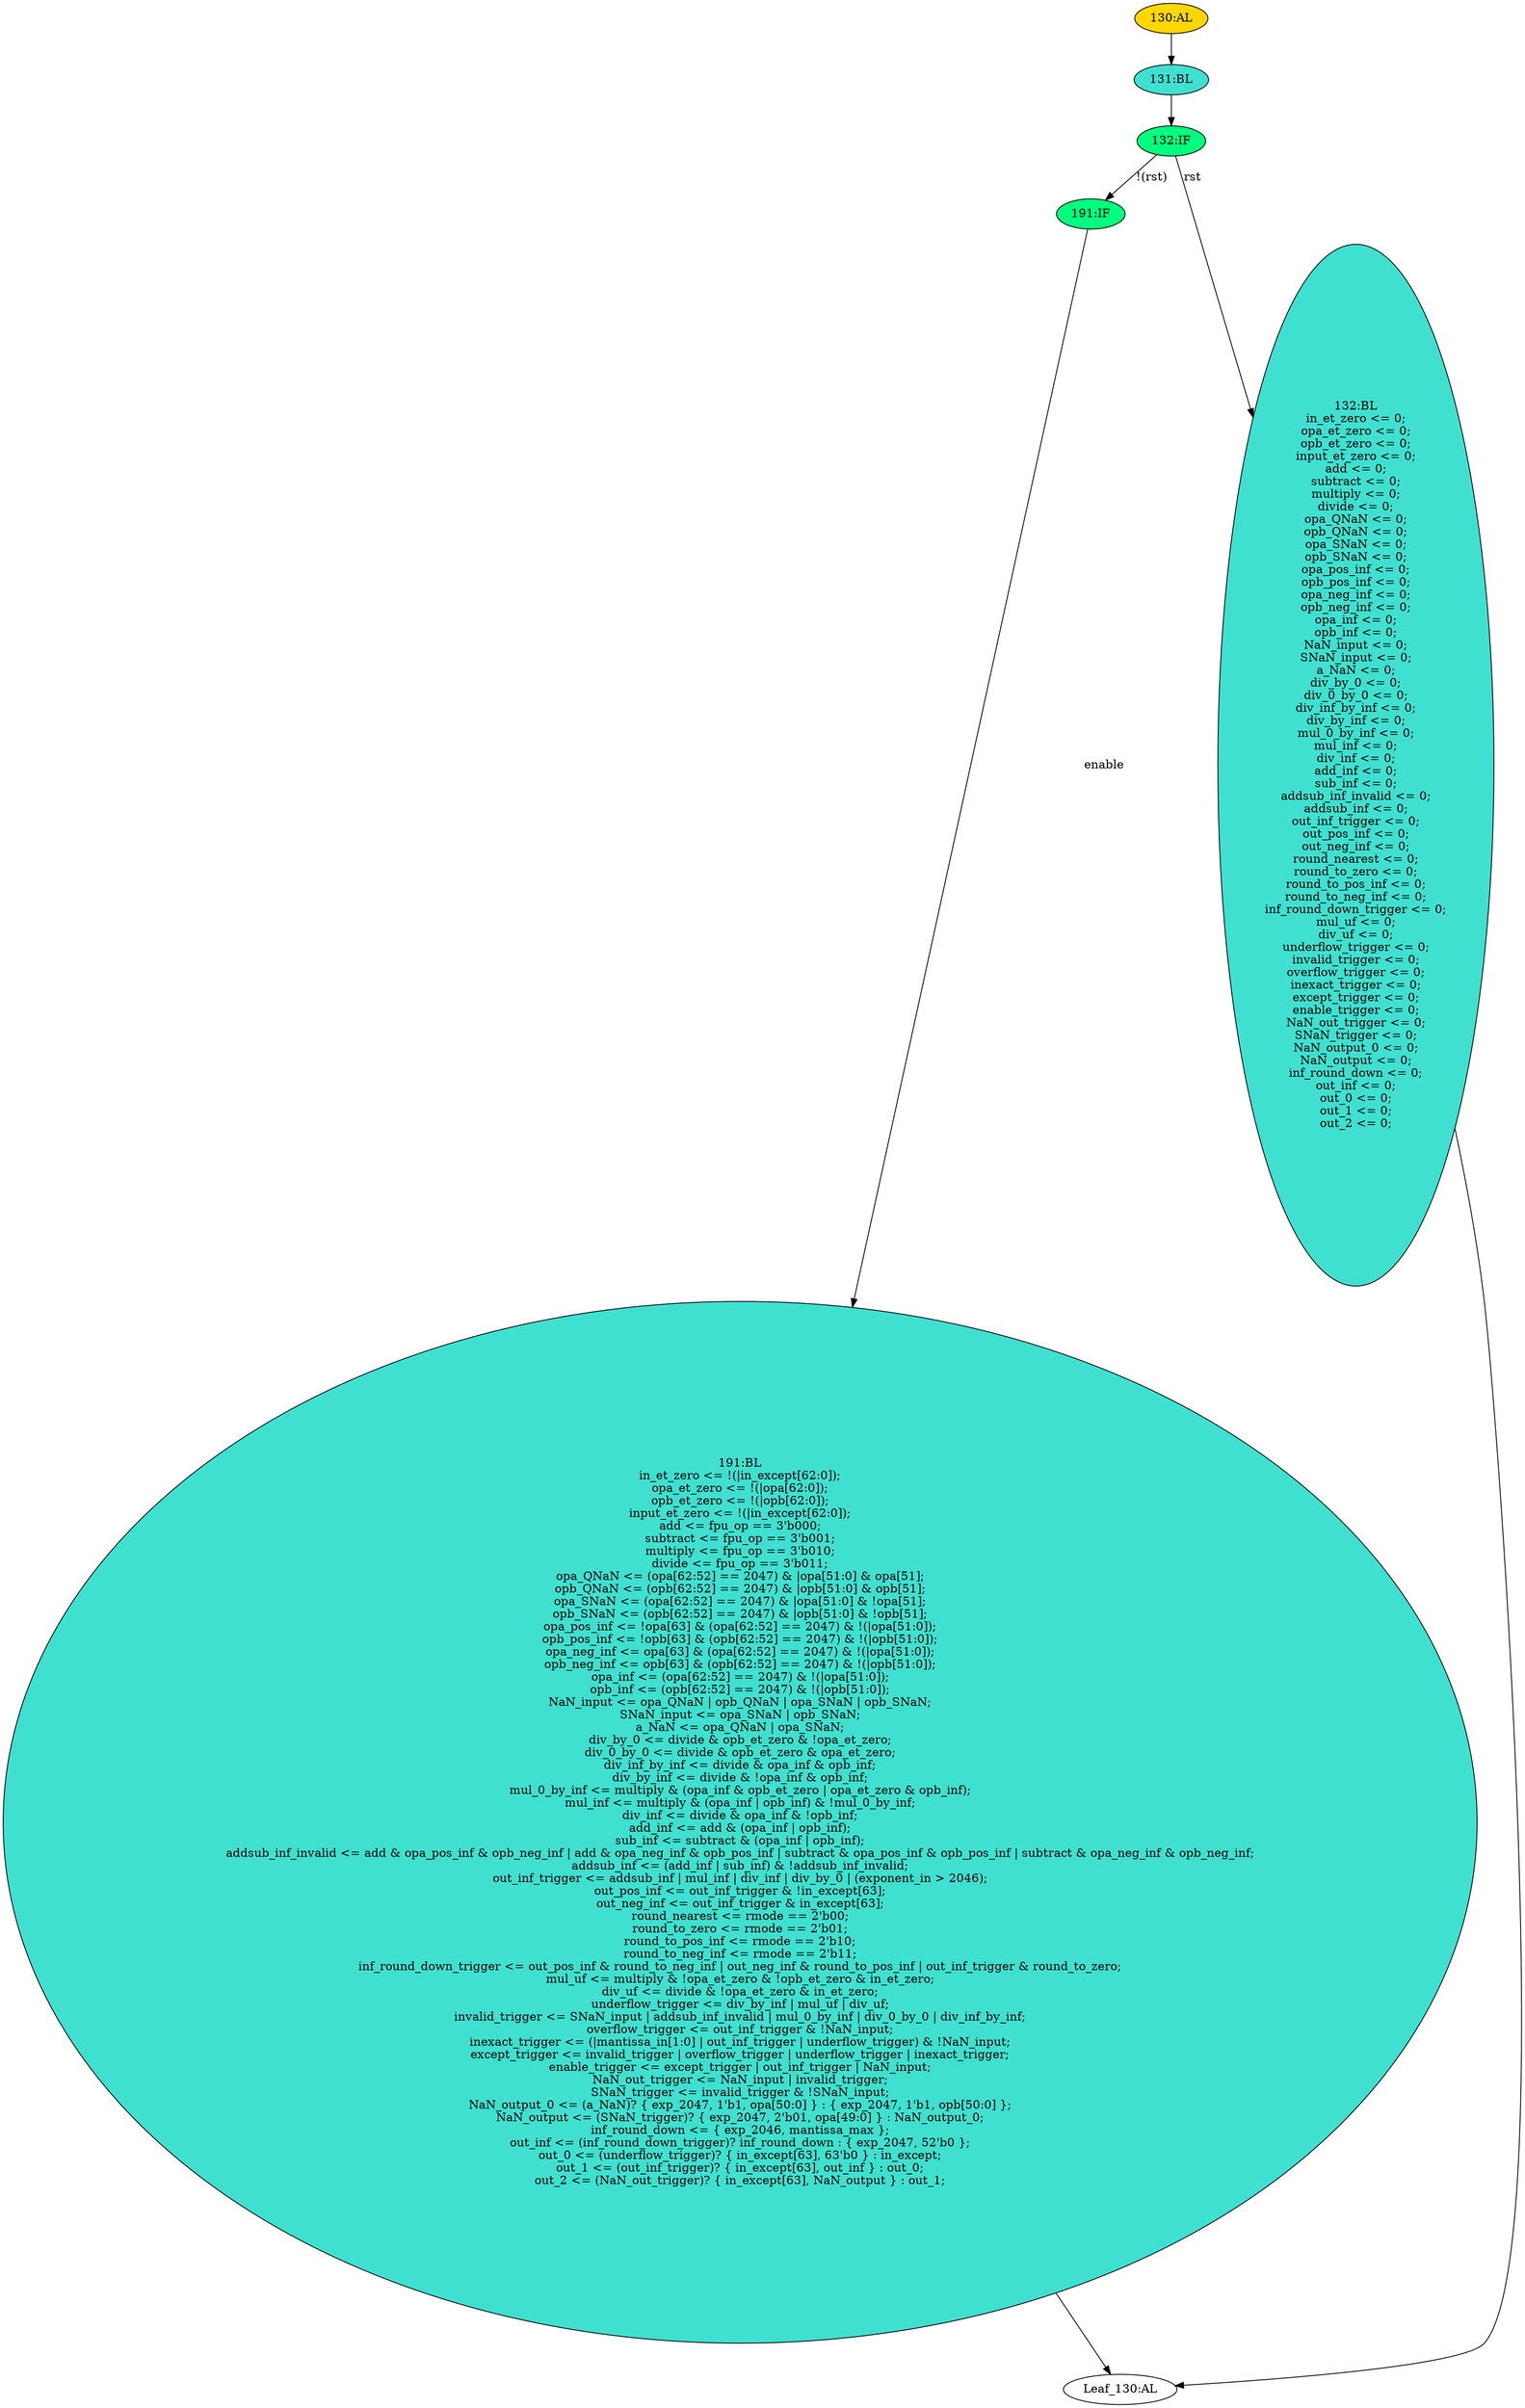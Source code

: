 strict digraph "" {
	node [label="\N"];
	"131:BL"	 [ast="<pyverilog.vparser.ast.Block object at 0x7f49df4d8e10>",
		fillcolor=turquoise,
		label="131:BL",
		statements="[]",
		style=filled,
		typ=Block];
	"132:IF"	 [ast="<pyverilog.vparser.ast.IfStatement object at 0x7f4a00ede310>",
		fillcolor=springgreen,
		label="132:IF",
		statements="[]",
		style=filled,
		typ=IfStatement];
	"131:BL" -> "132:IF"	 [cond="[]",
		lineno=None];
	"191:IF"	 [ast="<pyverilog.vparser.ast.IfStatement object at 0x7f4a00edea50>",
		fillcolor=springgreen,
		label="191:IF",
		statements="[]",
		style=filled,
		typ=IfStatement];
	"191:BL"	 [ast="<pyverilog.vparser.ast.Block object at 0x7f4a00edead0>",
		fillcolor=turquoise,
		label="191:BL
in_et_zero <= !(|in_except[62:0]);
opa_et_zero <= !(|opa[62:0]);
opb_et_zero <= !(|opb[62:0]);
input_et_zero <= !(|in_except[\
62:0]);
add <= fpu_op == 3'b000;
subtract <= fpu_op == 3'b001;
multiply <= fpu_op == 3'b010;
divide <= fpu_op == 3'b011;
opa_QNaN <= (\
opa[62:52] == 2047) & |opa[51:0] & opa[51];
opb_QNaN <= (opb[62:52] == 2047) & |opb[51:0] & opb[51];
opa_SNaN <= (opa[62:52] == \
2047) & |opa[51:0] & !opa[51];
opb_SNaN <= (opb[62:52] == 2047) & |opb[51:0] & !opb[51];
opa_pos_inf <= !opa[63] & (opa[62:52] == \
2047) & !(|opa[51:0]);
opb_pos_inf <= !opb[63] & (opb[62:52] == 2047) & !(|opb[51:0]);
opa_neg_inf <= opa[63] & (opa[62:52] == 2047) & !(|\
opa[51:0]);
opb_neg_inf <= opb[63] & (opb[62:52] == 2047) & !(|opb[51:0]);
opa_inf <= (opa[62:52] == 2047) & !(|opa[51:0]);
opb_\
inf <= (opb[62:52] == 2047) & !(|opb[51:0]);
NaN_input <= opa_QNaN | opb_QNaN | opa_SNaN | opb_SNaN;
SNaN_input <= opa_SNaN | opb_\
SNaN;
a_NaN <= opa_QNaN | opa_SNaN;
div_by_0 <= divide & opb_et_zero & !opa_et_zero;
div_0_by_0 <= divide & opb_et_zero & opa_et_\
zero;
div_inf_by_inf <= divide & opa_inf & opb_inf;
div_by_inf <= divide & !opa_inf & opb_inf;
mul_0_by_inf <= multiply & (opa_inf & \
opb_et_zero | opa_et_zero & opb_inf);
mul_inf <= multiply & (opa_inf | opb_inf) & !mul_0_by_inf;
div_inf <= divide & opa_inf & !\
opb_inf;
add_inf <= add & (opa_inf | opb_inf);
sub_inf <= subtract & (opa_inf | opb_inf);
addsub_inf_invalid <= add & opa_pos_inf & \
opb_neg_inf | add & opa_neg_inf & opb_pos_inf | subtract & opa_pos_inf & opb_pos_inf | subtract & opa_neg_inf & opb_neg_inf;
addsub_\
inf <= (add_inf | sub_inf) & !addsub_inf_invalid;
out_inf_trigger <= addsub_inf | mul_inf | div_inf | div_by_0 | (exponent_in > \
2046);
out_pos_inf <= out_inf_trigger & !in_except[63];
out_neg_inf <= out_inf_trigger & in_except[63];
round_nearest <= rmode == \
2'b00;
round_to_zero <= rmode == 2'b01;
round_to_pos_inf <= rmode == 2'b10;
round_to_neg_inf <= rmode == 2'b11;
inf_round_down_trigger <= \
out_pos_inf & round_to_neg_inf | out_neg_inf & round_to_pos_inf | out_inf_trigger & round_to_zero;
mul_uf <= multiply & !opa_et_\
zero & !opb_et_zero & in_et_zero;
div_uf <= divide & !opa_et_zero & in_et_zero;
underflow_trigger <= div_by_inf | mul_uf | div_uf;
\
invalid_trigger <= SNaN_input | addsub_inf_invalid | mul_0_by_inf | div_0_by_0 | div_inf_by_inf;
overflow_trigger <= out_inf_trigger & !\
NaN_input;
inexact_trigger <= (|mantissa_in[1:0] | out_inf_trigger | underflow_trigger) & !NaN_input;
except_trigger <= invalid_\
trigger | overflow_trigger | underflow_trigger | inexact_trigger;
enable_trigger <= except_trigger | out_inf_trigger | NaN_input;
\
NaN_out_trigger <= NaN_input | invalid_trigger;
SNaN_trigger <= invalid_trigger & !SNaN_input;
NaN_output_0 <= (a_NaN)? { exp_2047, \
1'b1, opa[50:0] } : { exp_2047, 1'b1, opb[50:0] };
NaN_output <= (SNaN_trigger)? { exp_2047, 2'b01, opa[49:0] } : NaN_output_0;
\
inf_round_down <= { exp_2046, mantissa_max };
out_inf <= (inf_round_down_trigger)? inf_round_down : { exp_2047, 52'b0 };
out_0 <= (\
underflow_trigger)? { in_except[63], 63'b0 } : in_except;
out_1 <= (out_inf_trigger)? { in_except[63], out_inf } : out_0;
out_2 <= (\
NaN_out_trigger)? { in_except[63], NaN_output } : out_1;",
		statements="[<pyverilog.vparser.ast.NonblockingSubstitution object at 0x7f4a00edeb10>, <pyverilog.vparser.ast.NonblockingSubstitution object \
at 0x7f4a00ededd0>, <pyverilog.vparser.ast.NonblockingSubstitution object at 0x7f4a00ee1090>, <pyverilog.vparser.ast.NonblockingSubstitution \
object at 0x7f4a00ee1310>, <pyverilog.vparser.ast.NonblockingSubstitution object at 0x7f4a00ee15d0>, <pyverilog.vparser.ast.NonblockingSubstitution \
object at 0x7f4a00ee1790>, <pyverilog.vparser.ast.NonblockingSubstitution object at 0x7f4a00ee1950>, <pyverilog.vparser.ast.NonblockingSubstitution \
object at 0x7f4a00ee1b10>, <pyverilog.vparser.ast.NonblockingSubstitution object at 0x7f4a00ee1cd0>, <pyverilog.vparser.ast.NonblockingSubstitution \
object at 0x7f4a00eee210>, <pyverilog.vparser.ast.NonblockingSubstitution object at 0x7f4a00eee710>, <pyverilog.vparser.ast.NonblockingSubstitution \
object at 0x7f4a00eeec50>, <pyverilog.vparser.ast.NonblockingSubstitution object at 0x7f4a00ee21d0>, <pyverilog.vparser.ast.NonblockingSubstitution \
object at 0x7f4a00ee2750>, <pyverilog.vparser.ast.NonblockingSubstitution object at 0x7f4a00ee2cd0>, <pyverilog.vparser.ast.NonblockingSubstitution \
object at 0x7f4a00efc250>, <pyverilog.vparser.ast.NonblockingSubstitution object at 0x7f4a00efc790>, <pyverilog.vparser.ast.NonblockingSubstitution \
object at 0x7f4a00efcbd0>, <pyverilog.vparser.ast.NonblockingSubstitution object at 0x7f4a00f07050>, <pyverilog.vparser.ast.NonblockingSubstitution \
object at 0x7f4a00f07310>, <pyverilog.vparser.ast.NonblockingSubstitution object at 0x7f4a00f074d0>, <pyverilog.vparser.ast.NonblockingSubstitution \
object at 0x7f4a00f07690>, <pyverilog.vparser.ast.NonblockingSubstitution object at 0x7f4a00f07910>, <pyverilog.vparser.ast.NonblockingSubstitution \
object at 0x7f4a00f07b50>, <pyverilog.vparser.ast.NonblockingSubstitution object at 0x7f4a00f07dd0>, <pyverilog.vparser.ast.NonblockingSubstitution \
object at 0x7f4a00f10090>, <pyverilog.vparser.ast.NonblockingSubstitution object at 0x7f4a00f10410>, <pyverilog.vparser.ast.NonblockingSubstitution \
object at 0x7f4a00f10750>, <pyverilog.vparser.ast.NonblockingSubstitution object at 0x7f4a00f109d0>, <pyverilog.vparser.ast.NonblockingSubstitution \
object at 0x7f4a00f10c10>, <pyverilog.vparser.ast.NonblockingSubstitution object at 0x7f4a00f10e50>, <pyverilog.vparser.ast.NonblockingSubstitution \
object at 0x7f4a00f1a590>, <pyverilog.vparser.ast.NonblockingSubstitution object at 0x7f4a00f1a850>, <pyverilog.vparser.ast.NonblockingSubstitution \
object at 0x7f4a00f1ac50>, <pyverilog.vparser.ast.NonblockingSubstitution object at 0x7f4a00f1af10>, <pyverilog.vparser.ast.NonblockingSubstitution \
object at 0x7f4a00e621d0>, <pyverilog.vparser.ast.NonblockingSubstitution object at 0x7f4a00e623d0>, <pyverilog.vparser.ast.NonblockingSubstitution \
object at 0x7f4a00e625d0>, <pyverilog.vparser.ast.NonblockingSubstitution object at 0x7f4a00e627d0>, <pyverilog.vparser.ast.NonblockingSubstitution \
object at 0x7f4a00e629d0>, <pyverilog.vparser.ast.NonblockingSubstitution object at 0x7f4a00e62ed0>, <pyverilog.vparser.ast.NonblockingSubstitution \
object at 0x7f4a00e6e250>, <pyverilog.vparser.ast.NonblockingSubstitution object at 0x7f4a00e6e4d0>, <pyverilog.vparser.ast.NonblockingSubstitution \
object at 0x7f4a00e6e750>, <pyverilog.vparser.ast.NonblockingSubstitution object at 0x7f4a00e6eb90>, <pyverilog.vparser.ast.NonblockingSubstitution \
object at 0x7f4a00e6ee10>, <pyverilog.vparser.ast.NonblockingSubstitution object at 0x7f4a00e77310>, <pyverilog.vparser.ast.NonblockingSubstitution \
object at 0x7f4a00e77710>, <pyverilog.vparser.ast.NonblockingSubstitution object at 0x7f4a00e77a10>, <pyverilog.vparser.ast.NonblockingSubstitution \
object at 0x7f4a00e77c50>, <pyverilog.vparser.ast.NonblockingSubstitution object at 0x7f4a00e77ed0>, <pyverilog.vparser.ast.NonblockingSubstitution \
object at 0x7f4a00e7f450>, <pyverilog.vparser.ast.NonblockingSubstitution object at 0x7f4a00e7f850>, <pyverilog.vparser.ast.NonblockingSubstitution \
object at 0x7f4a00e7fa90>, <pyverilog.vparser.ast.NonblockingSubstitution object at 0x7f4a00e7fd90>, <pyverilog.vparser.ast.NonblockingSubstitution \
object at 0x7f4a00e88110>, <pyverilog.vparser.ast.NonblockingSubstitution object at 0x7f4a00e88450>]",
		style=filled,
		typ=Block];
	"191:IF" -> "191:BL"	 [cond="['enable']",
		label=enable,
		lineno=191];
	"132:IF" -> "191:IF"	 [cond="['rst']",
		label="!(rst)",
		lineno=132];
	"132:BL"	 [ast="<pyverilog.vparser.ast.Block object at 0x7f4a00e887d0>",
		fillcolor=turquoise,
		label="132:BL
in_et_zero <= 0;
opa_et_zero <= 0;
opb_et_zero <= 0;
input_et_zero <= 0;
add <= 0;
subtract <= 0;
multiply <= 0;
divide <= \
0;
opa_QNaN <= 0;
opb_QNaN <= 0;
opa_SNaN <= 0;
opb_SNaN <= 0;
opa_pos_inf <= 0;
opb_pos_inf <= 0;
opa_neg_inf <= 0;
opb_neg_inf <= \
0;
opa_inf <= 0;
opb_inf <= 0;
NaN_input <= 0;
SNaN_input <= 0;
a_NaN <= 0;
div_by_0 <= 0;
div_0_by_0 <= 0;
div_inf_by_inf <= 0;
\
div_by_inf <= 0;
mul_0_by_inf <= 0;
mul_inf <= 0;
div_inf <= 0;
add_inf <= 0;
sub_inf <= 0;
addsub_inf_invalid <= 0;
addsub_inf <= \
0;
out_inf_trigger <= 0;
out_pos_inf <= 0;
out_neg_inf <= 0;
round_nearest <= 0;
round_to_zero <= 0;
round_to_pos_inf <= 0;
round_\
to_neg_inf <= 0;
inf_round_down_trigger <= 0;
mul_uf <= 0;
div_uf <= 0;
underflow_trigger <= 0;
invalid_trigger <= 0;
overflow_trigger <= \
0;
inexact_trigger <= 0;
except_trigger <= 0;
enable_trigger <= 0;
NaN_out_trigger <= 0;
SNaN_trigger <= 0;
NaN_output_0 <= 0;
NaN_\
output <= 0;
inf_round_down <= 0;
out_inf <= 0;
out_0 <= 0;
out_1 <= 0;
out_2 <= 0;",
		statements="[<pyverilog.vparser.ast.NonblockingSubstitution object at 0x7f4a00e88810>, <pyverilog.vparser.ast.NonblockingSubstitution object \
at 0x7f4a00e88950>, <pyverilog.vparser.ast.NonblockingSubstitution object at 0x7f4a00e88a90>, <pyverilog.vparser.ast.NonblockingSubstitution \
object at 0x7f4a00e88bd0>, <pyverilog.vparser.ast.NonblockingSubstitution object at 0x7f4a00e88d50>, <pyverilog.vparser.ast.NonblockingSubstitution \
object at 0x7f4a00e88e90>, <pyverilog.vparser.ast.NonblockingSubstitution object at 0x7f4a00e88fd0>, <pyverilog.vparser.ast.NonblockingSubstitution \
object at 0x7f4a00e92150>, <pyverilog.vparser.ast.NonblockingSubstitution object at 0x7f4a00e92290>, <pyverilog.vparser.ast.NonblockingSubstitution \
object at 0x7f4a00e923d0>, <pyverilog.vparser.ast.NonblockingSubstitution object at 0x7f4a00e92510>, <pyverilog.vparser.ast.NonblockingSubstitution \
object at 0x7f4a00e92650>, <pyverilog.vparser.ast.NonblockingSubstitution object at 0x7f4a00e92790>, <pyverilog.vparser.ast.NonblockingSubstitution \
object at 0x7f4a00e928d0>, <pyverilog.vparser.ast.NonblockingSubstitution object at 0x7f4a00e92a10>, <pyverilog.vparser.ast.NonblockingSubstitution \
object at 0x7f4a00e92b50>, <pyverilog.vparser.ast.NonblockingSubstitution object at 0x7f4a00e92c90>, <pyverilog.vparser.ast.NonblockingSubstitution \
object at 0x7f4a00e92dd0>, <pyverilog.vparser.ast.NonblockingSubstitution object at 0x7f4a00e92f10>, <pyverilog.vparser.ast.NonblockingSubstitution \
object at 0x7f4a00e9b090>, <pyverilog.vparser.ast.NonblockingSubstitution object at 0x7f4a00e9b1d0>, <pyverilog.vparser.ast.NonblockingSubstitution \
object at 0x7f4a00e9b310>, <pyverilog.vparser.ast.NonblockingSubstitution object at 0x7f4a00e9b450>, <pyverilog.vparser.ast.NonblockingSubstitution \
object at 0x7f4a00e9b590>, <pyverilog.vparser.ast.NonblockingSubstitution object at 0x7f4a00e9b710>, <pyverilog.vparser.ast.NonblockingSubstitution \
object at 0x7f4a00e9b850>, <pyverilog.vparser.ast.NonblockingSubstitution object at 0x7f4a00e9b9d0>, <pyverilog.vparser.ast.NonblockingSubstitution \
object at 0x7f4a00e9bb10>, <pyverilog.vparser.ast.NonblockingSubstitution object at 0x7f4a00e9bc50>, <pyverilog.vparser.ast.NonblockingSubstitution \
object at 0x7f4a00e9bd90>, <pyverilog.vparser.ast.NonblockingSubstitution object at 0x7f4a00e9bed0>, <pyverilog.vparser.ast.NonblockingSubstitution \
object at 0x7f4a00ea5090>, <pyverilog.vparser.ast.NonblockingSubstitution object at 0x7f4a00ea51d0>, <pyverilog.vparser.ast.NonblockingSubstitution \
object at 0x7f4a00ea5350>, <pyverilog.vparser.ast.NonblockingSubstitution object at 0x7f4a00ea5490>, <pyverilog.vparser.ast.NonblockingSubstitution \
object at 0x7f4a00ea55d0>, <pyverilog.vparser.ast.NonblockingSubstitution object at 0x7f4a00ea5750>, <pyverilog.vparser.ast.NonblockingSubstitution \
object at 0x7f4a00ea58d0>, <pyverilog.vparser.ast.NonblockingSubstitution object at 0x7f4a00ea5a50>, <pyverilog.vparser.ast.NonblockingSubstitution \
object at 0x7f4a00ea5bd0>, <pyverilog.vparser.ast.NonblockingSubstitution object at 0x7f4a00ea5d50>, <pyverilog.vparser.ast.NonblockingSubstitution \
object at 0x7f4a00ea5e90>, <pyverilog.vparser.ast.NonblockingSubstitution object at 0x7f4a00ea5fd0>, <pyverilog.vparser.ast.NonblockingSubstitution \
object at 0x7f4a00eae190>, <pyverilog.vparser.ast.NonblockingSubstitution object at 0x7f4a00eae310>, <pyverilog.vparser.ast.NonblockingSubstitution \
object at 0x7f4a00eae490>, <pyverilog.vparser.ast.NonblockingSubstitution object at 0x7f4a00eae610>, <pyverilog.vparser.ast.NonblockingSubstitution \
object at 0x7f4a00eae790>, <pyverilog.vparser.ast.NonblockingSubstitution object at 0x7f4a00eae910>, <pyverilog.vparser.ast.NonblockingSubstitution \
object at 0x7f4a00eaea90>, <pyverilog.vparser.ast.NonblockingSubstitution object at 0x7f4a00eaec10>, <pyverilog.vparser.ast.NonblockingSubstitution \
object at 0x7f4a00eaed90>, <pyverilog.vparser.ast.NonblockingSubstitution object at 0x7f4a00eaeed0>, <pyverilog.vparser.ast.NonblockingSubstitution \
object at 0x7f4a00eb7090>, <pyverilog.vparser.ast.NonblockingSubstitution object at 0x7f4a00eb71d0>, <pyverilog.vparser.ast.NonblockingSubstitution \
object at 0x7f4a00eb7310>, <pyverilog.vparser.ast.NonblockingSubstitution object at 0x7f4a00eb7450>]",
		style=filled,
		typ=Block];
	"132:IF" -> "132:BL"	 [cond="['rst']",
		label=rst,
		lineno=132];
	"Leaf_130:AL"	 [def_var="['div_inf_by_inf', 'underflow_trigger', 'out_inf', 'divide', 'inf_round_down', 'div_0_by_0', 'overflow_trigger', 'NaN_output_0', '\
addsub_inf_invalid', 'inexact_trigger', 'NaN_output', 'NaN_input', 'opa_QNaN', 'addsub_inf', 'opa_inf', 'invalid_trigger', 'except_\
trigger', 'in_et_zero', 'a_NaN', 'opb_SNaN', 'out_pos_inf', 'div_inf', 'opb_neg_inf', 'add', 'opa_et_zero', 'round_to_pos_inf', '\
mul_0_by_inf', 'div_by_0', 'SNaN_trigger', 'enable_trigger', 'out_neg_inf', 'mul_inf', 'out_inf_trigger', 'input_et_zero', 'sub_\
inf', 'mul_uf', 'NaN_out_trigger', 'out_1', 'out_2', 'multiply', 'SNaN_input', 'div_uf', 'subtract', 'opa_pos_inf', 'div_by_inf', '\
opb_et_zero', 'opb_QNaN', 'round_to_zero', 'opb_pos_inf', 'round_nearest', 'inf_round_down_trigger', 'opa_SNaN', 'out_0', 'add_inf', '\
opa_neg_inf', 'opb_inf', 'round_to_neg_inf']",
		label="Leaf_130:AL"];
	"130:AL"	 [ast="<pyverilog.vparser.ast.Always object at 0x7f4a00eb75d0>",
		clk_sens=True,
		fillcolor=gold,
		label="130:AL",
		sens="['clk']",
		statements="[]",
		style=filled,
		typ=Always,
		use_var="['div_inf_by_inf', 'underflow_trigger', 'out_inf', 'divide', 'out_neg_inf', 'div_0_by_0', 'out_pos_inf', 'NaN_input', 'NaN_output_\
0', 'NaN_output', 'inexact_trigger', 'multiply', 'overflow_trigger', 'addsub_inf', 'opa_inf', 'invalid_trigger', 'inf_round_down_\
trigger', 'in_et_zero', 'div_uf', 'a_NaN', 'mantissa_max', 'opa_neg_inf', 'exp_2046', 'exp_2047', 'opb_neg_inf', 'div_inf', 'opa_\
et_zero', 'round_to_pos_inf', 'mul_0_by_inf', 'opa_pos_inf', 'SNaN_trigger', 'fpu_op', 'in_except', 'enable', 'exponent_in', 'mul_\
inf', 'out_inf_trigger', 'sub_inf', 'mul_uf', 'add', 'NaN_out_trigger', 'opa', 'opb', 'mantissa_in', 'rst', 'opa_QNaN', 'rmode', '\
addsub_inf_invalid', 'subtract', 'inf_round_down', 'div_by_inf', 'opb_et_zero', 'opb_QNaN', 'div_by_0', 'opb_pos_inf', 'SNaN_input', '\
except_trigger', 'round_to_zero', 'opa_SNaN', 'out_0', 'add_inf', 'round_to_neg_inf', 'opb_SNaN', 'opb_inf', 'out_1']"];
	"130:AL" -> "131:BL"	 [cond="[]",
		lineno=None];
	"132:BL" -> "Leaf_130:AL"	 [cond="[]",
		lineno=None];
	"191:BL" -> "Leaf_130:AL"	 [cond="[]",
		lineno=None];
}
